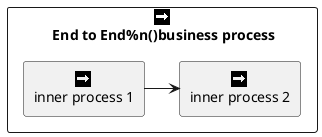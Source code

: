 {
  "sha1": "45zvluxgqmc62yk4ol3xm0p9yq1s41q",
  "insertion": {
    "when": "2024-05-30T20:48:20.430Z",
    "user": "plantuml@gmail.com"
  }
}
@startuml

sprite $businessProcess [16x16/16] {
FFFFFFFFFFFFFFFF
FFFFFFFFFFFFFFFF
FFFFFFFFFFFFFFFF
FFFFFFFFFFFFFFFF
FFFFFFFFFF0FFFFF
FFFFFFFFFF00FFFF
FF00000000000FFF
FF000000000000FF
FF00000000000FFF
FFFFFFFFFF00FFFF
FFFFFFFFFF0FFFFF
FFFFFFFFFFFFFFFF
FFFFFFFFFFFFFFFF
FFFFFFFFFFFFFFFF
FFFFFFFFFFFFFFFF
FFFFFFFFFFFFFFFF
}


rectangle " End to End%n()business process" <<$businessProcess>> {
 rectangle "inner process 1" <<$businessProcess>> as src
 rectangle "inner process 2" <<$businessProcess>> as tgt
 src -> tgt
}

@enduml
